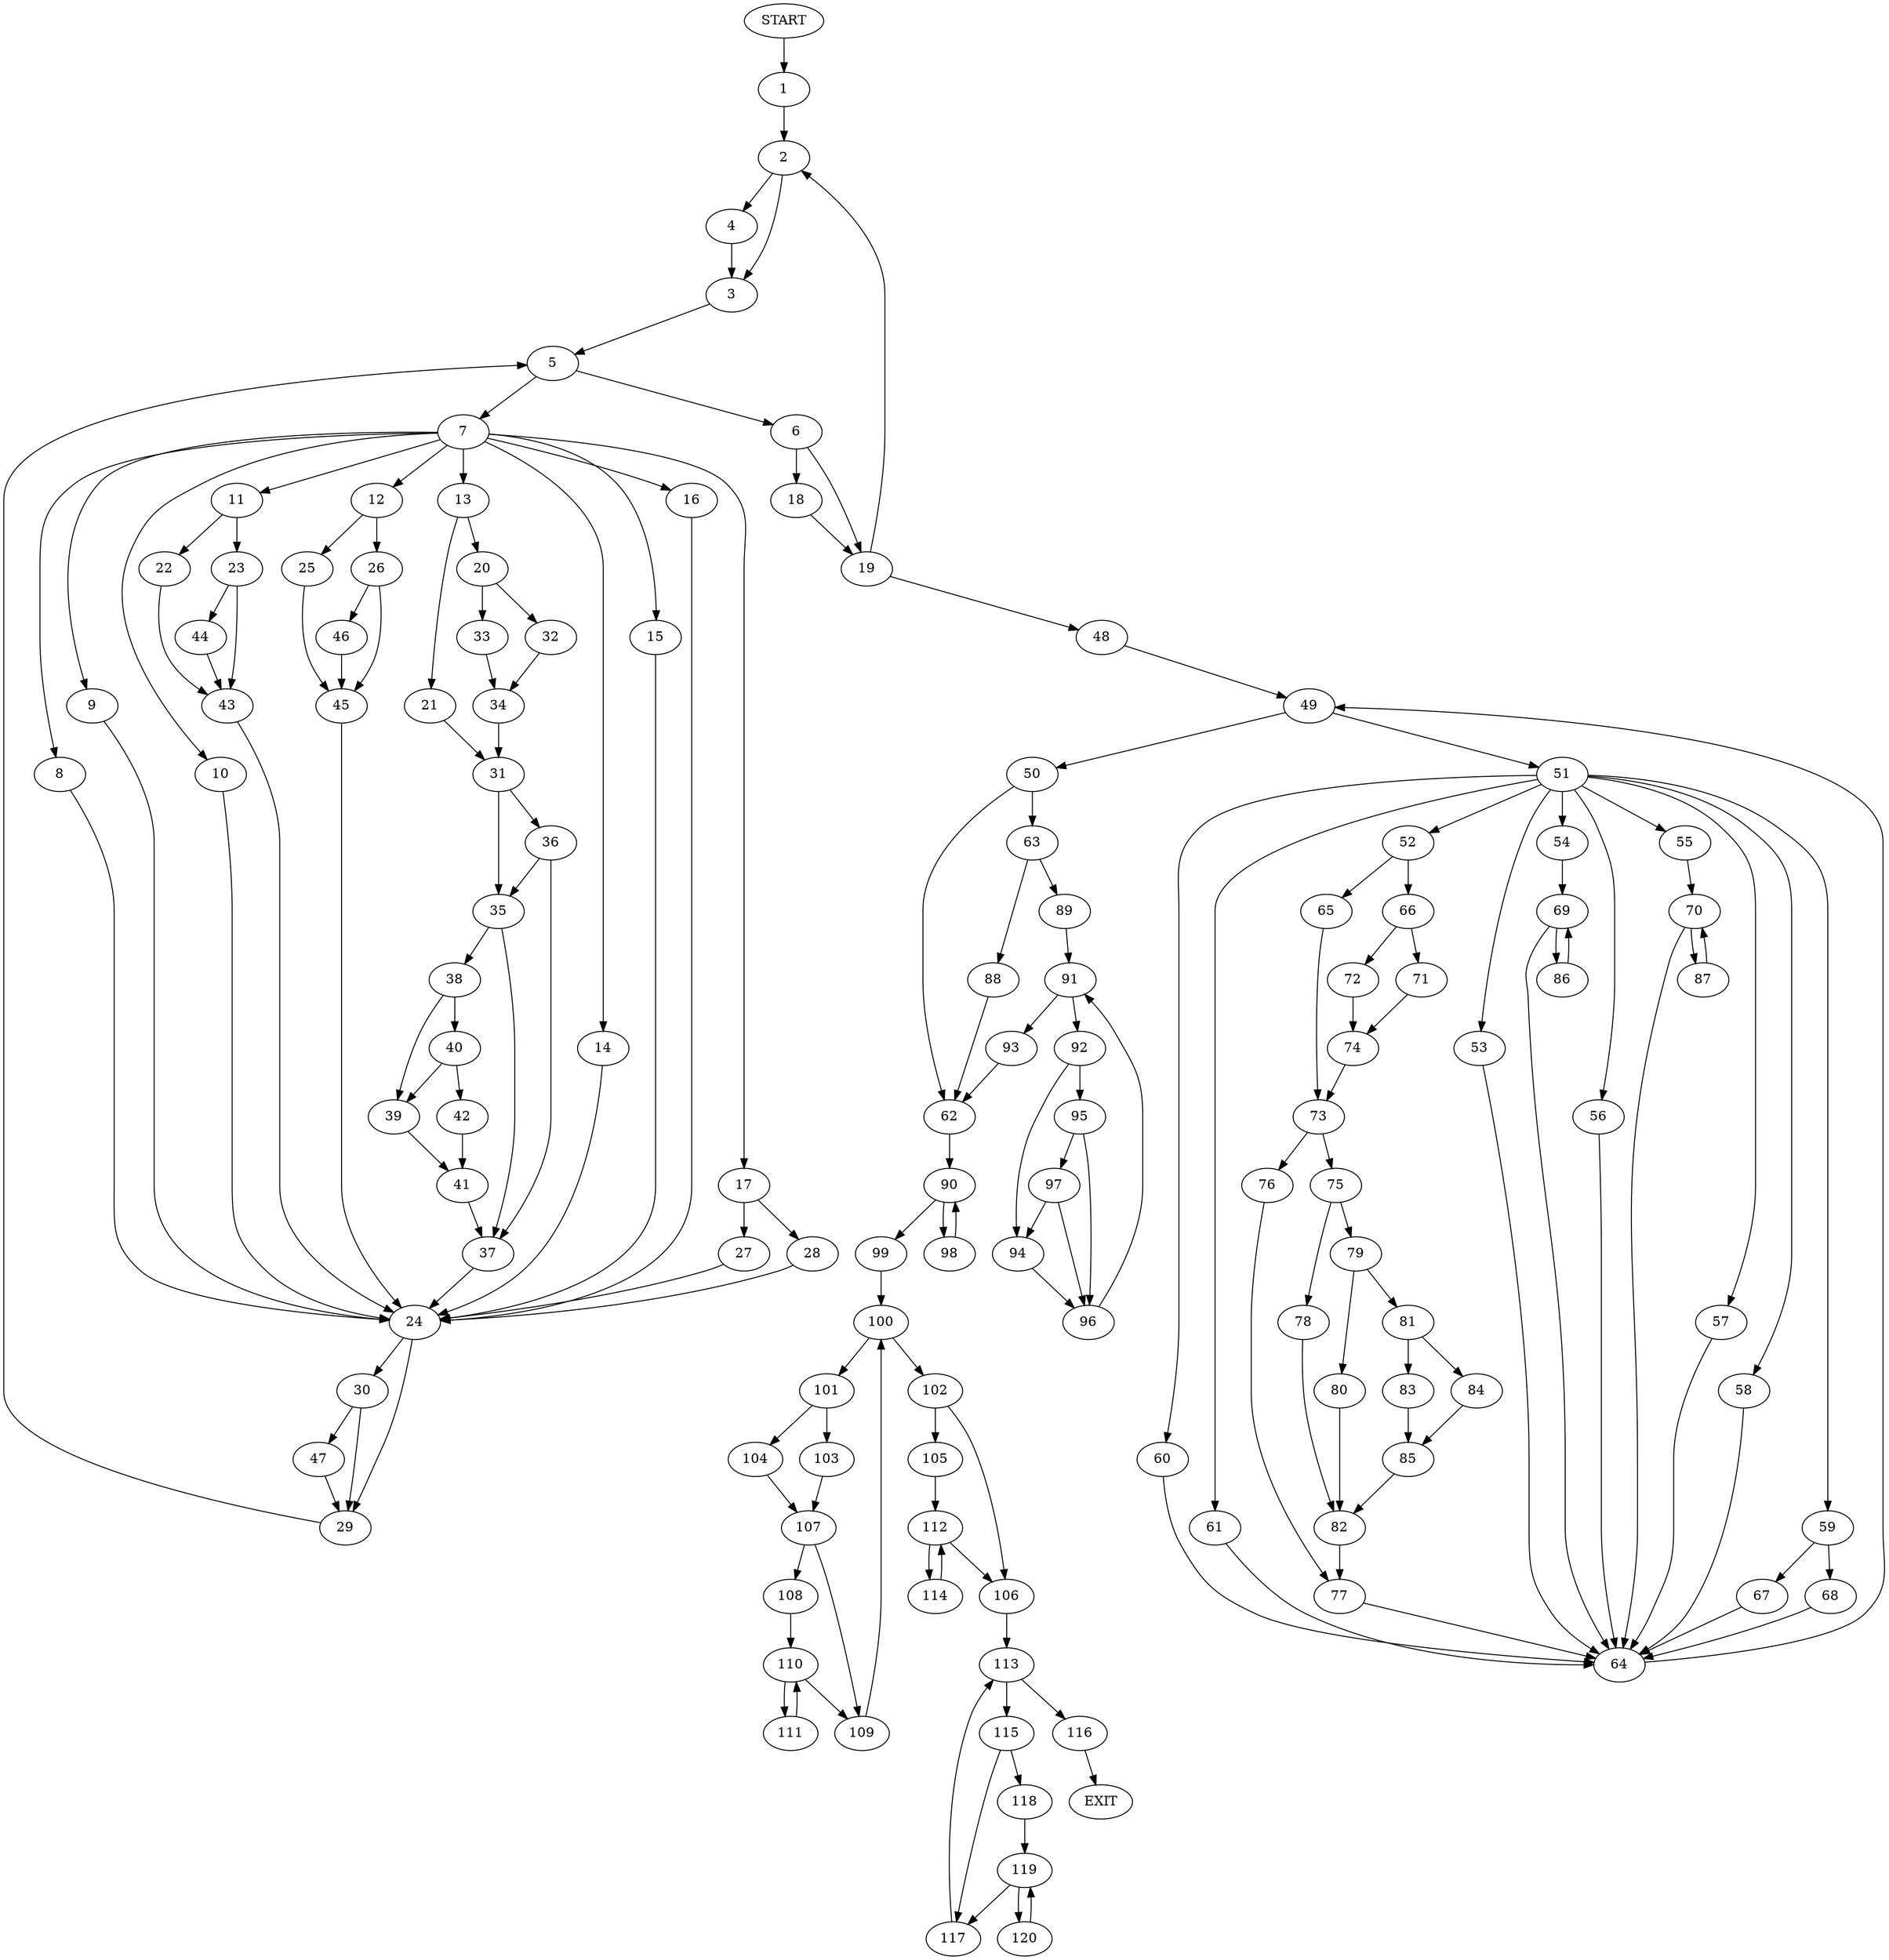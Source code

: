 digraph {
0 [label="START"]
121 [label="EXIT"]
0 -> 1
1 -> 2
2 -> 3
2 -> 4
4 -> 3
3 -> 5
5 -> 6
5 -> 7
7 -> 8
7 -> 9
7 -> 10
7 -> 11
7 -> 12
7 -> 13
7 -> 14
7 -> 15
7 -> 16
7 -> 17
6 -> 18
6 -> 19
13 -> 20
13 -> 21
11 -> 22
11 -> 23
15 -> 24
16 -> 24
8 -> 24
10 -> 24
9 -> 24
12 -> 25
12 -> 26
17 -> 27
17 -> 28
14 -> 24
24 -> 29
24 -> 30
21 -> 31
20 -> 32
20 -> 33
32 -> 34
33 -> 34
34 -> 31
31 -> 35
31 -> 36
36 -> 37
36 -> 35
35 -> 37
35 -> 38
37 -> 24
38 -> 39
38 -> 40
39 -> 41
40 -> 39
40 -> 42
42 -> 41
41 -> 37
22 -> 43
23 -> 43
23 -> 44
43 -> 24
44 -> 43
25 -> 45
26 -> 46
26 -> 45
45 -> 24
46 -> 45
28 -> 24
27 -> 24
30 -> 29
30 -> 47
29 -> 5
47 -> 29
18 -> 19
19 -> 2
19 -> 48
48 -> 49
49 -> 50
49 -> 51
51 -> 52
51 -> 53
51 -> 54
51 -> 55
51 -> 56
51 -> 57
51 -> 58
51 -> 59
51 -> 60
51 -> 61
50 -> 62
50 -> 63
58 -> 64
52 -> 65
52 -> 66
60 -> 64
56 -> 64
59 -> 67
59 -> 68
54 -> 69
57 -> 64
61 -> 64
55 -> 70
53 -> 64
64 -> 49
66 -> 71
66 -> 72
65 -> 73
71 -> 74
72 -> 74
74 -> 73
73 -> 75
73 -> 76
76 -> 77
75 -> 78
75 -> 79
79 -> 80
79 -> 81
78 -> 82
82 -> 77
81 -> 83
81 -> 84
80 -> 82
83 -> 85
84 -> 85
85 -> 82
77 -> 64
69 -> 86
69 -> 64
86 -> 69
70 -> 87
70 -> 64
87 -> 70
67 -> 64
68 -> 64
63 -> 88
63 -> 89
62 -> 90
88 -> 62
89 -> 91
91 -> 92
91 -> 93
92 -> 94
92 -> 95
93 -> 62
95 -> 96
95 -> 97
94 -> 96
96 -> 91
97 -> 96
97 -> 94
90 -> 98
90 -> 99
99 -> 100
98 -> 90
100 -> 101
100 -> 102
101 -> 103
101 -> 104
102 -> 105
102 -> 106
104 -> 107
103 -> 107
107 -> 108
107 -> 109
109 -> 100
108 -> 110
110 -> 111
110 -> 109
111 -> 110
105 -> 112
106 -> 113
112 -> 114
112 -> 106
114 -> 112
113 -> 115
113 -> 116
116 -> 121
115 -> 117
115 -> 118
117 -> 113
118 -> 119
119 -> 120
119 -> 117
120 -> 119
}
